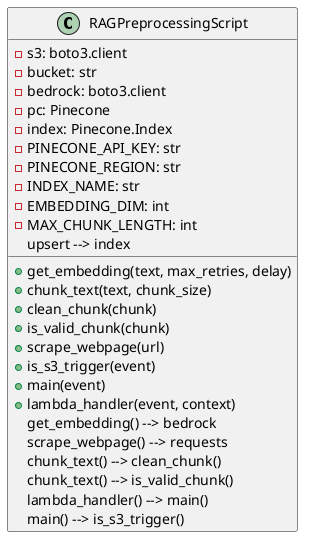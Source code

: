 @startuml RAGPreprocessingScript
class RAGPreprocessingScript {
    - s3: boto3.client
    - bucket: str
    - bedrock: boto3.client
    - pc: Pinecone
    - index: Pinecone.Index
    - PINECONE_API_KEY: str
    - PINECONE_REGION: str
    - INDEX_NAME: str
    - EMBEDDING_DIM: int
    - MAX_CHUNK_LENGTH: int
    + get_embedding(text, max_retries, delay)
    + chunk_text(text, chunk_size)
    + clean_chunk(chunk)
    + is_valid_chunk(chunk)
    + scrape_webpage(url)
    + is_s3_trigger(event)
    + main(event)
    + lambda_handler(event, context)
}

RAGPreprocessingScript : get_embedding() --> bedrock
RAGPreprocessingScript : scrape_webpage() --> requests
RAGPreprocessingScript : chunk_text() --> clean_chunk()
RAGPreprocessingScript : chunk_text() --> is_valid_chunk()
RAGPreprocessingScript : upsert --> index
RAGPreprocessingScript : lambda_handler() --> main()
RAGPreprocessingScript : main() --> is_s3_trigger()
@enduml